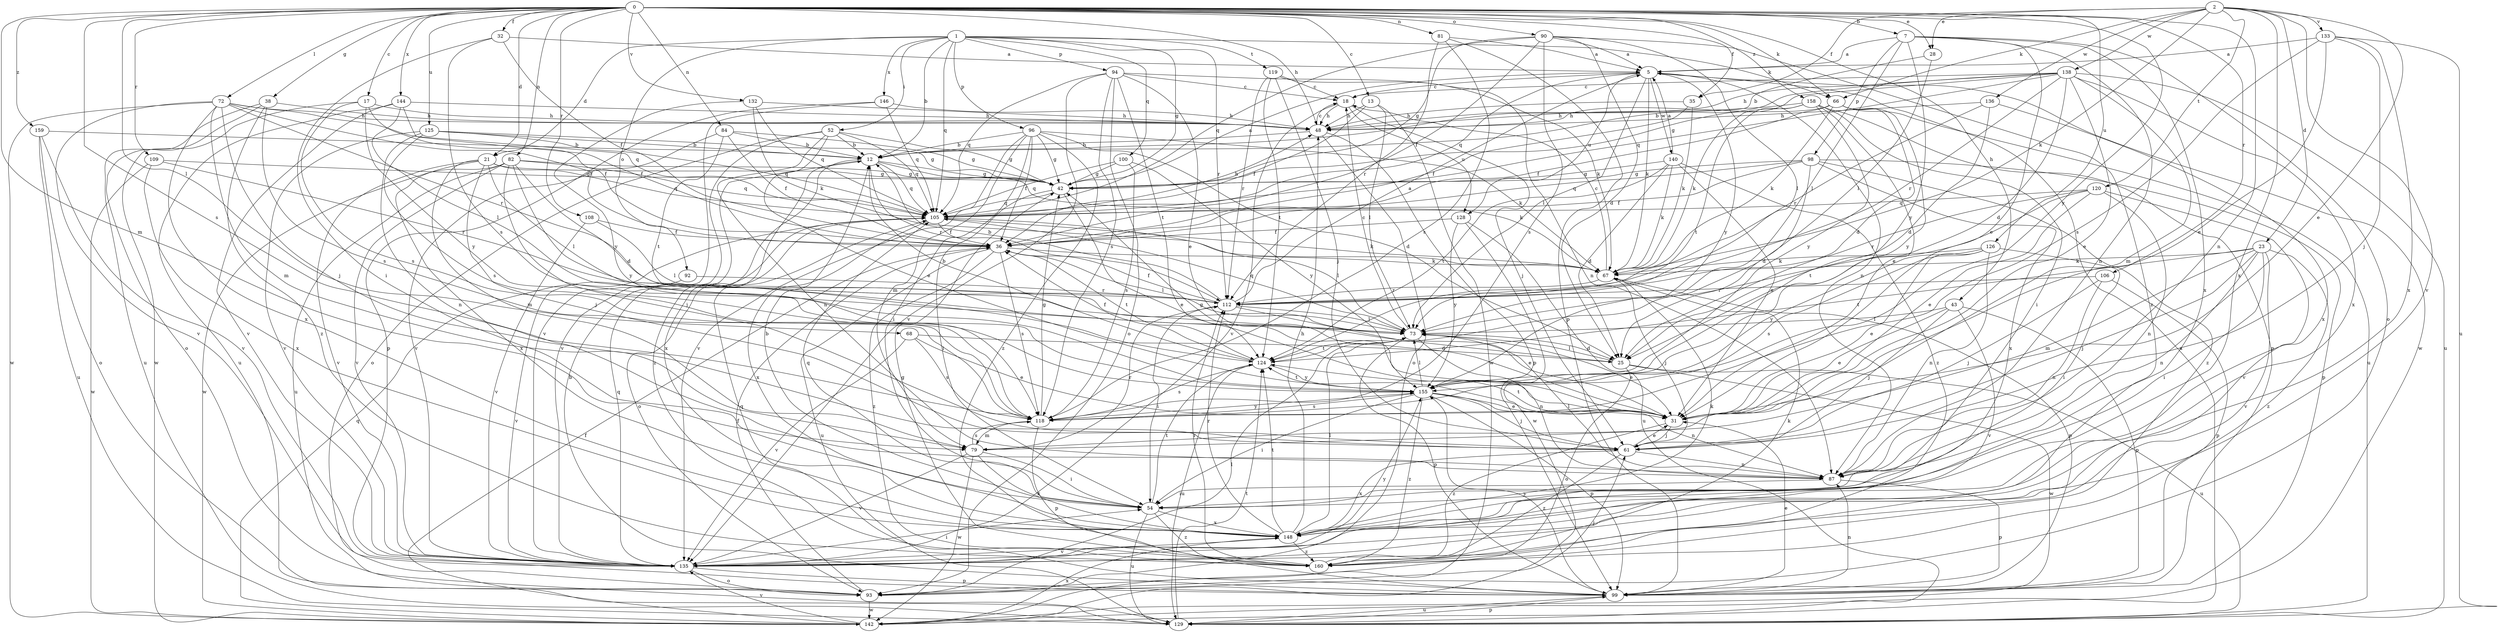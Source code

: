 strict digraph  {
0;
1;
2;
5;
7;
12;
13;
17;
18;
21;
23;
25;
28;
31;
32;
35;
36;
38;
42;
43;
48;
52;
54;
61;
66;
67;
68;
72;
73;
79;
81;
82;
84;
87;
90;
92;
93;
94;
96;
98;
99;
100;
105;
106;
108;
109;
112;
118;
119;
120;
124;
125;
126;
128;
129;
132;
133;
135;
136;
138;
140;
142;
144;
146;
148;
155;
158;
159;
160;
0 -> 7  [label=b];
0 -> 13  [label=c];
0 -> 17  [label=c];
0 -> 21  [label=d];
0 -> 28  [label=e];
0 -> 32  [label=f];
0 -> 35  [label=f];
0 -> 38  [label=g];
0 -> 43  [label=h];
0 -> 48  [label=h];
0 -> 66  [label=k];
0 -> 68  [label=l];
0 -> 72  [label=l];
0 -> 79  [label=m];
0 -> 81  [label=n];
0 -> 82  [label=n];
0 -> 84  [label=n];
0 -> 87  [label=n];
0 -> 90  [label=o];
0 -> 106  [label=r];
0 -> 108  [label=r];
0 -> 109  [label=r];
0 -> 118  [label=s];
0 -> 125  [label=u];
0 -> 126  [label=u];
0 -> 132  [label=v];
0 -> 144  [label=x];
0 -> 155  [label=y];
0 -> 158  [label=z];
0 -> 159  [label=z];
1 -> 12  [label=b];
1 -> 21  [label=d];
1 -> 42  [label=g];
1 -> 52  [label=i];
1 -> 66  [label=k];
1 -> 92  [label=o];
1 -> 94  [label=p];
1 -> 96  [label=p];
1 -> 100  [label=q];
1 -> 105  [label=q];
1 -> 112  [label=r];
1 -> 119  [label=t];
1 -> 146  [label=x];
2 -> 23  [label=d];
2 -> 28  [label=e];
2 -> 31  [label=e];
2 -> 35  [label=f];
2 -> 66  [label=k];
2 -> 67  [label=k];
2 -> 120  [label=t];
2 -> 133  [label=v];
2 -> 135  [label=v];
2 -> 136  [label=w];
2 -> 138  [label=w];
2 -> 148  [label=x];
5 -> 18  [label=c];
5 -> 67  [label=k];
5 -> 73  [label=l];
5 -> 87  [label=n];
5 -> 105  [label=q];
5 -> 128  [label=u];
5 -> 140  [label=w];
5 -> 142  [label=w];
5 -> 155  [label=y];
7 -> 5  [label=a];
7 -> 31  [label=e];
7 -> 73  [label=l];
7 -> 87  [label=n];
7 -> 93  [label=o];
7 -> 98  [label=p];
7 -> 148  [label=x];
7 -> 155  [label=y];
12 -> 42  [label=g];
12 -> 67  [label=k];
12 -> 105  [label=q];
12 -> 112  [label=r];
12 -> 148  [label=x];
12 -> 160  [label=z];
13 -> 36  [label=f];
13 -> 48  [label=h];
13 -> 73  [label=l];
13 -> 142  [label=w];
17 -> 36  [label=f];
17 -> 48  [label=h];
17 -> 118  [label=s];
17 -> 142  [label=w];
17 -> 155  [label=y];
18 -> 48  [label=h];
18 -> 61  [label=j];
18 -> 128  [label=u];
18 -> 135  [label=v];
21 -> 42  [label=g];
21 -> 61  [label=j];
21 -> 73  [label=l];
21 -> 79  [label=m];
21 -> 105  [label=q];
21 -> 135  [label=v];
21 -> 148  [label=x];
23 -> 54  [label=i];
23 -> 61  [label=j];
23 -> 67  [label=k];
23 -> 79  [label=m];
23 -> 87  [label=n];
23 -> 124  [label=t];
23 -> 135  [label=v];
23 -> 160  [label=z];
25 -> 73  [label=l];
25 -> 93  [label=o];
25 -> 129  [label=u];
25 -> 142  [label=w];
28 -> 12  [label=b];
28 -> 73  [label=l];
31 -> 42  [label=g];
31 -> 61  [label=j];
31 -> 124  [label=t];
31 -> 160  [label=z];
32 -> 5  [label=a];
32 -> 36  [label=f];
32 -> 54  [label=i];
32 -> 118  [label=s];
35 -> 36  [label=f];
35 -> 48  [label=h];
35 -> 67  [label=k];
36 -> 67  [label=k];
36 -> 73  [label=l];
36 -> 118  [label=s];
36 -> 124  [label=t];
36 -> 129  [label=u];
36 -> 160  [label=z];
38 -> 48  [label=h];
38 -> 93  [label=o];
38 -> 118  [label=s];
38 -> 129  [label=u];
38 -> 160  [label=z];
42 -> 5  [label=a];
42 -> 31  [label=e];
42 -> 54  [label=i];
42 -> 105  [label=q];
43 -> 31  [label=e];
43 -> 61  [label=j];
43 -> 73  [label=l];
43 -> 99  [label=p];
43 -> 135  [label=v];
48 -> 12  [label=b];
48 -> 18  [label=c];
48 -> 93  [label=o];
48 -> 99  [label=p];
52 -> 12  [label=b];
52 -> 31  [label=e];
52 -> 42  [label=g];
52 -> 87  [label=n];
52 -> 93  [label=o];
52 -> 105  [label=q];
52 -> 135  [label=v];
54 -> 12  [label=b];
54 -> 105  [label=q];
54 -> 124  [label=t];
54 -> 129  [label=u];
54 -> 148  [label=x];
54 -> 160  [label=z];
61 -> 31  [label=e];
61 -> 87  [label=n];
61 -> 148  [label=x];
61 -> 160  [label=z];
66 -> 25  [label=d];
66 -> 36  [label=f];
66 -> 48  [label=h];
66 -> 67  [label=k];
66 -> 129  [label=u];
66 -> 155  [label=y];
67 -> 18  [label=c];
67 -> 61  [label=j];
67 -> 99  [label=p];
67 -> 112  [label=r];
68 -> 25  [label=d];
68 -> 31  [label=e];
68 -> 118  [label=s];
68 -> 135  [label=v];
72 -> 36  [label=f];
72 -> 48  [label=h];
72 -> 61  [label=j];
72 -> 79  [label=m];
72 -> 105  [label=q];
72 -> 112  [label=r];
72 -> 135  [label=v];
72 -> 142  [label=w];
72 -> 148  [label=x];
73 -> 18  [label=c];
73 -> 25  [label=d];
73 -> 31  [label=e];
73 -> 87  [label=n];
73 -> 99  [label=p];
73 -> 105  [label=q];
73 -> 124  [label=t];
79 -> 54  [label=i];
79 -> 112  [label=r];
79 -> 118  [label=s];
79 -> 135  [label=v];
79 -> 142  [label=w];
79 -> 148  [label=x];
81 -> 5  [label=a];
81 -> 99  [label=p];
81 -> 112  [label=r];
81 -> 118  [label=s];
82 -> 25  [label=d];
82 -> 42  [label=g];
82 -> 61  [label=j];
82 -> 105  [label=q];
82 -> 129  [label=u];
82 -> 135  [label=v];
82 -> 142  [label=w];
82 -> 155  [label=y];
84 -> 12  [label=b];
84 -> 36  [label=f];
84 -> 42  [label=g];
84 -> 124  [label=t];
84 -> 135  [label=v];
87 -> 54  [label=i];
87 -> 73  [label=l];
87 -> 99  [label=p];
90 -> 5  [label=a];
90 -> 25  [label=d];
90 -> 36  [label=f];
90 -> 42  [label=g];
90 -> 73  [label=l];
90 -> 105  [label=q];
90 -> 118  [label=s];
90 -> 160  [label=z];
92 -> 112  [label=r];
92 -> 135  [label=v];
93 -> 36  [label=f];
93 -> 61  [label=j];
93 -> 73  [label=l];
93 -> 142  [label=w];
94 -> 18  [label=c];
94 -> 31  [label=e];
94 -> 67  [label=k];
94 -> 93  [label=o];
94 -> 105  [label=q];
94 -> 118  [label=s];
94 -> 124  [label=t];
94 -> 135  [label=v];
96 -> 12  [label=b];
96 -> 25  [label=d];
96 -> 36  [label=f];
96 -> 42  [label=g];
96 -> 54  [label=i];
96 -> 67  [label=k];
96 -> 79  [label=m];
96 -> 135  [label=v];
96 -> 160  [label=z];
98 -> 25  [label=d];
98 -> 36  [label=f];
98 -> 42  [label=g];
98 -> 99  [label=p];
98 -> 105  [label=q];
98 -> 148  [label=x];
98 -> 160  [label=z];
99 -> 12  [label=b];
99 -> 31  [label=e];
99 -> 87  [label=n];
99 -> 105  [label=q];
99 -> 129  [label=u];
99 -> 155  [label=y];
100 -> 42  [label=g];
100 -> 105  [label=q];
100 -> 118  [label=s];
100 -> 155  [label=y];
105 -> 36  [label=f];
105 -> 48  [label=h];
105 -> 67  [label=k];
105 -> 73  [label=l];
105 -> 93  [label=o];
105 -> 148  [label=x];
106 -> 61  [label=j];
106 -> 87  [label=n];
106 -> 99  [label=p];
106 -> 112  [label=r];
108 -> 36  [label=f];
108 -> 73  [label=l];
108 -> 135  [label=v];
109 -> 42  [label=g];
109 -> 112  [label=r];
109 -> 142  [label=w];
109 -> 148  [label=x];
112 -> 5  [label=a];
112 -> 12  [label=b];
112 -> 31  [label=e];
112 -> 36  [label=f];
112 -> 54  [label=i];
112 -> 73  [label=l];
118 -> 42  [label=g];
118 -> 79  [label=m];
118 -> 99  [label=p];
118 -> 155  [label=y];
119 -> 18  [label=c];
119 -> 61  [label=j];
119 -> 87  [label=n];
119 -> 112  [label=r];
119 -> 124  [label=t];
120 -> 31  [label=e];
120 -> 87  [label=n];
120 -> 105  [label=q];
120 -> 112  [label=r];
120 -> 124  [label=t];
120 -> 135  [label=v];
124 -> 12  [label=b];
124 -> 36  [label=f];
124 -> 118  [label=s];
124 -> 129  [label=u];
124 -> 155  [label=y];
125 -> 12  [label=b];
125 -> 42  [label=g];
125 -> 87  [label=n];
125 -> 105  [label=q];
125 -> 118  [label=s];
125 -> 135  [label=v];
126 -> 31  [label=e];
126 -> 54  [label=i];
126 -> 67  [label=k];
126 -> 87  [label=n];
126 -> 118  [label=s];
126 -> 155  [label=y];
128 -> 36  [label=f];
128 -> 129  [label=u];
128 -> 142  [label=w];
128 -> 155  [label=y];
129 -> 99  [label=p];
129 -> 124  [label=t];
132 -> 48  [label=h];
132 -> 67  [label=k];
132 -> 105  [label=q];
132 -> 155  [label=y];
133 -> 5  [label=a];
133 -> 31  [label=e];
133 -> 61  [label=j];
133 -> 118  [label=s];
133 -> 129  [label=u];
133 -> 148  [label=x];
135 -> 54  [label=i];
135 -> 93  [label=o];
135 -> 99  [label=p];
135 -> 105  [label=q];
135 -> 155  [label=y];
136 -> 25  [label=d];
136 -> 48  [label=h];
136 -> 112  [label=r];
136 -> 148  [label=x];
138 -> 12  [label=b];
138 -> 18  [label=c];
138 -> 25  [label=d];
138 -> 31  [label=e];
138 -> 42  [label=g];
138 -> 48  [label=h];
138 -> 79  [label=m];
138 -> 105  [label=q];
138 -> 112  [label=r];
138 -> 129  [label=u];
138 -> 148  [label=x];
140 -> 5  [label=a];
140 -> 25  [label=d];
140 -> 31  [label=e];
140 -> 42  [label=g];
140 -> 67  [label=k];
140 -> 124  [label=t];
140 -> 160  [label=z];
142 -> 5  [label=a];
142 -> 36  [label=f];
142 -> 105  [label=q];
142 -> 135  [label=v];
142 -> 148  [label=x];
144 -> 36  [label=f];
144 -> 48  [label=h];
144 -> 73  [label=l];
144 -> 129  [label=u];
144 -> 135  [label=v];
146 -> 48  [label=h];
146 -> 99  [label=p];
146 -> 105  [label=q];
146 -> 135  [label=v];
148 -> 48  [label=h];
148 -> 67  [label=k];
148 -> 73  [label=l];
148 -> 112  [label=r];
148 -> 124  [label=t];
148 -> 135  [label=v];
148 -> 160  [label=z];
155 -> 31  [label=e];
155 -> 54  [label=i];
155 -> 61  [label=j];
155 -> 73  [label=l];
155 -> 87  [label=n];
155 -> 99  [label=p];
155 -> 118  [label=s];
155 -> 124  [label=t];
155 -> 160  [label=z];
158 -> 31  [label=e];
158 -> 48  [label=h];
158 -> 54  [label=i];
158 -> 67  [label=k];
158 -> 99  [label=p];
158 -> 124  [label=t];
158 -> 155  [label=y];
159 -> 12  [label=b];
159 -> 93  [label=o];
159 -> 129  [label=u];
159 -> 135  [label=v];
160 -> 42  [label=g];
160 -> 67  [label=k];
160 -> 112  [label=r];
}
